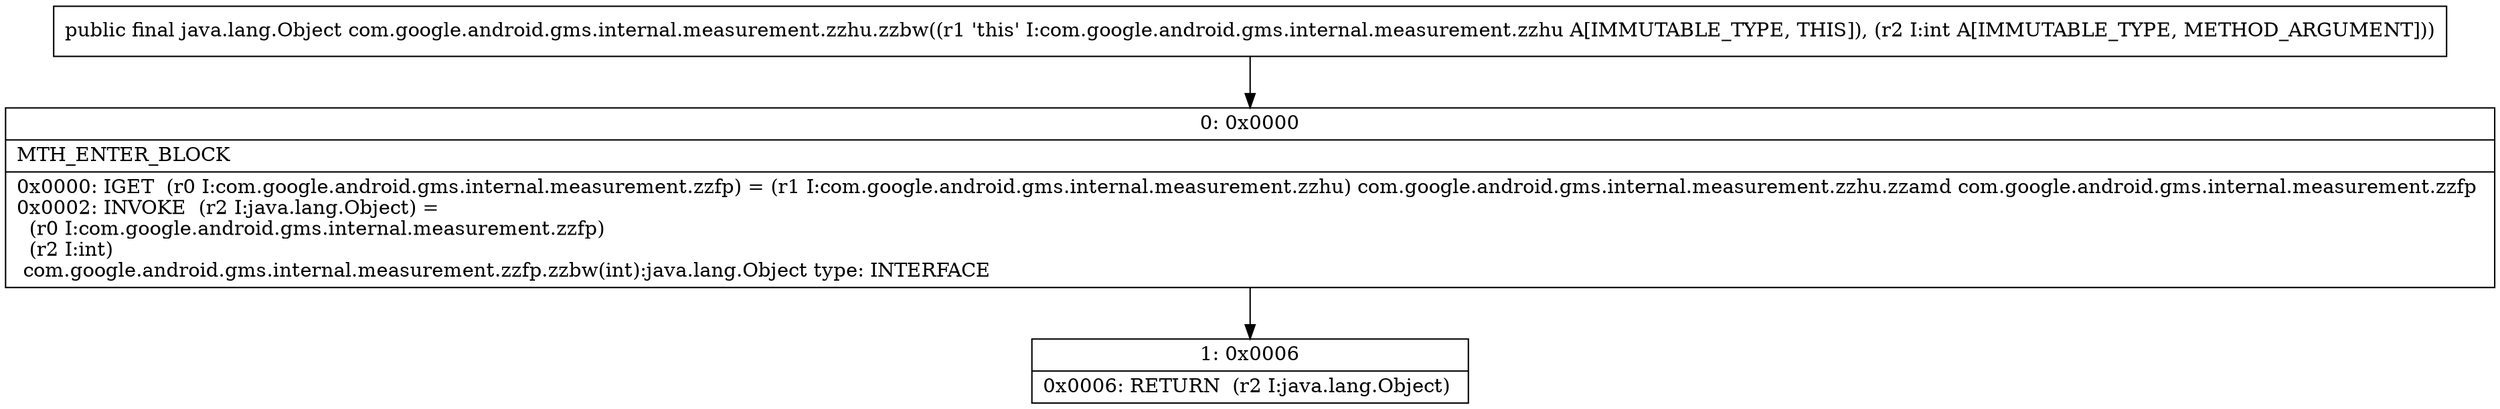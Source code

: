 digraph "CFG forcom.google.android.gms.internal.measurement.zzhu.zzbw(I)Ljava\/lang\/Object;" {
Node_0 [shape=record,label="{0\:\ 0x0000|MTH_ENTER_BLOCK\l|0x0000: IGET  (r0 I:com.google.android.gms.internal.measurement.zzfp) = (r1 I:com.google.android.gms.internal.measurement.zzhu) com.google.android.gms.internal.measurement.zzhu.zzamd com.google.android.gms.internal.measurement.zzfp \l0x0002: INVOKE  (r2 I:java.lang.Object) = \l  (r0 I:com.google.android.gms.internal.measurement.zzfp)\l  (r2 I:int)\l com.google.android.gms.internal.measurement.zzfp.zzbw(int):java.lang.Object type: INTERFACE \l}"];
Node_1 [shape=record,label="{1\:\ 0x0006|0x0006: RETURN  (r2 I:java.lang.Object) \l}"];
MethodNode[shape=record,label="{public final java.lang.Object com.google.android.gms.internal.measurement.zzhu.zzbw((r1 'this' I:com.google.android.gms.internal.measurement.zzhu A[IMMUTABLE_TYPE, THIS]), (r2 I:int A[IMMUTABLE_TYPE, METHOD_ARGUMENT])) }"];
MethodNode -> Node_0;
Node_0 -> Node_1;
}


